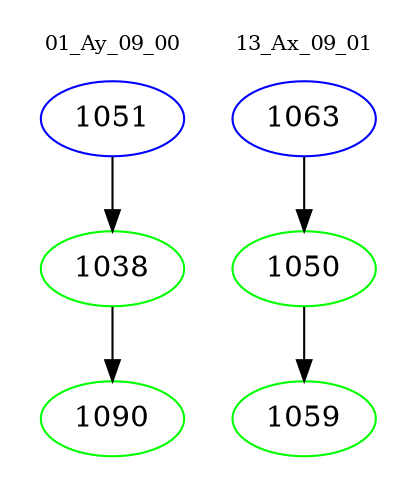 digraph{
subgraph cluster_0 {
color = white
label = "01_Ay_09_00";
fontsize=10;
T0_1051 [label="1051", color="blue"]
T0_1051 -> T0_1038 [color="black"]
T0_1038 [label="1038", color="green"]
T0_1038 -> T0_1090 [color="black"]
T0_1090 [label="1090", color="green"]
}
subgraph cluster_1 {
color = white
label = "13_Ax_09_01";
fontsize=10;
T1_1063 [label="1063", color="blue"]
T1_1063 -> T1_1050 [color="black"]
T1_1050 [label="1050", color="green"]
T1_1050 -> T1_1059 [color="black"]
T1_1059 [label="1059", color="green"]
}
}
